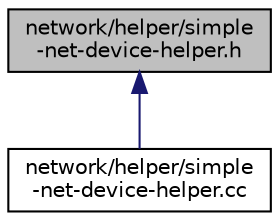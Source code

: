 digraph "network/helper/simple-net-device-helper.h"
{
  edge [fontname="Helvetica",fontsize="10",labelfontname="Helvetica",labelfontsize="10"];
  node [fontname="Helvetica",fontsize="10",shape=record];
  Node1 [label="network/helper/simple\l-net-device-helper.h",height=0.2,width=0.4,color="black", fillcolor="grey75", style="filled", fontcolor="black"];
  Node1 -> Node2 [dir="back",color="midnightblue",fontsize="10",style="solid"];
  Node2 [label="network/helper/simple\l-net-device-helper.cc",height=0.2,width=0.4,color="black", fillcolor="white", style="filled",URL="$dc/d07/simple-net-device-helper_8cc.html"];
}

